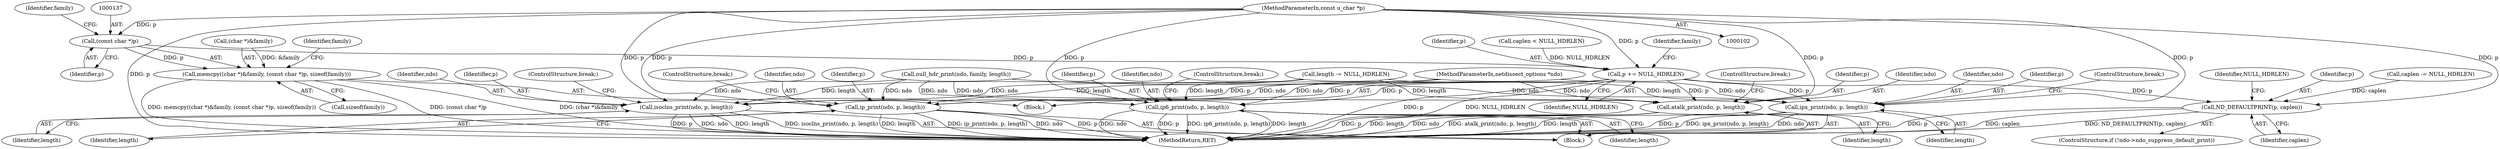 digraph "0_tcpdump_1dcd10aceabbc03bf571ea32b892c522cbe923de_12@pointer" {
"1000105" [label="(MethodParameterIn,const u_char *p)"];
"1000136" [label="(Call,(const char *)p)"];
"1000131" [label="(Call,memcpy((char *)&family, (const char *)p, sizeof(family)))"];
"1000165" [label="(Call,p += NULL_HDRLEN)"];
"1000172" [label="(Call,ip_print(ndo, p, length))"];
"1000180" [label="(Call,ip6_print(ndo, p, length))"];
"1000186" [label="(Call,isoclns_print(ndo, p, length))"];
"1000192" [label="(Call,atalk_print(ndo, p, length))"];
"1000198" [label="(Call,ipx_print(ndo, p, length))"];
"1000220" [label="(Call,ND_DEFAULTPRINT(p, caplen))"];
"1000193" [label="(Identifier,ndo)"];
"1000199" [label="(Identifier,ndo)"];
"1000183" [label="(Identifier,length)"];
"1000170" [label="(Block,)"];
"1000139" [label="(Call,sizeof(family))"];
"1000175" [label="(Identifier,length)"];
"1000200" [label="(Identifier,p)"];
"1000165" [label="(Call,p += NULL_HDRLEN)"];
"1000202" [label="(ControlStructure,break;)"];
"1000169" [label="(Identifier,family)"];
"1000106" [label="(Block,)"];
"1000172" [label="(Call,ip_print(ndo, p, length))"];
"1000159" [label="(Call,length -= NULL_HDRLEN)"];
"1000162" [label="(Call,caplen -= NULL_HDRLEN)"];
"1000105" [label="(MethodParameterIn,const u_char *p)"];
"1000132" [label="(Call,(char *)&family)"];
"1000167" [label="(Identifier,NULL_HDRLEN)"];
"1000201" [label="(Identifier,length)"];
"1000224" [label="(Identifier,NULL_HDRLEN)"];
"1000103" [label="(MethodParameterIn,netdissect_options *ndo)"];
"1000180" [label="(Call,ip6_print(ndo, p, length))"];
"1000155" [label="(Call,null_hdr_print(ndo, family, length))"];
"1000173" [label="(Identifier,ndo)"];
"1000144" [label="(Identifier,family)"];
"1000189" [label="(Identifier,length)"];
"1000220" [label="(Call,ND_DEFAULTPRINT(p, caplen))"];
"1000186" [label="(Call,isoclns_print(ndo, p, length))"];
"1000174" [label="(Identifier,p)"];
"1000176" [label="(ControlStructure,break;)"];
"1000215" [label="(ControlStructure,if (!ndo->ndo_suppress_default_print))"];
"1000181" [label="(Identifier,ndo)"];
"1000198" [label="(Call,ipx_print(ndo, p, length))"];
"1000166" [label="(Identifier,p)"];
"1000222" [label="(Identifier,caplen)"];
"1000136" [label="(Call,(const char *)p)"];
"1000187" [label="(Identifier,ndo)"];
"1000192" [label="(Call,atalk_print(ndo, p, length))"];
"1000184" [label="(ControlStructure,break;)"];
"1000188" [label="(Identifier,p)"];
"1000196" [label="(ControlStructure,break;)"];
"1000190" [label="(ControlStructure,break;)"];
"1000225" [label="(MethodReturn,RET)"];
"1000138" [label="(Identifier,p)"];
"1000131" [label="(Call,memcpy((char *)&family, (const char *)p, sizeof(family)))"];
"1000182" [label="(Identifier,p)"];
"1000121" [label="(Call,caplen < NULL_HDRLEN)"];
"1000195" [label="(Identifier,length)"];
"1000140" [label="(Identifier,family)"];
"1000221" [label="(Identifier,p)"];
"1000194" [label="(Identifier,p)"];
"1000105" -> "1000102"  [label="AST: "];
"1000105" -> "1000225"  [label="DDG: p"];
"1000105" -> "1000136"  [label="DDG: p"];
"1000105" -> "1000165"  [label="DDG: p"];
"1000105" -> "1000172"  [label="DDG: p"];
"1000105" -> "1000180"  [label="DDG: p"];
"1000105" -> "1000186"  [label="DDG: p"];
"1000105" -> "1000192"  [label="DDG: p"];
"1000105" -> "1000198"  [label="DDG: p"];
"1000105" -> "1000220"  [label="DDG: p"];
"1000136" -> "1000131"  [label="AST: "];
"1000136" -> "1000138"  [label="CFG: "];
"1000137" -> "1000136"  [label="AST: "];
"1000138" -> "1000136"  [label="AST: "];
"1000140" -> "1000136"  [label="CFG: "];
"1000136" -> "1000131"  [label="DDG: p"];
"1000136" -> "1000165"  [label="DDG: p"];
"1000131" -> "1000106"  [label="AST: "];
"1000131" -> "1000139"  [label="CFG: "];
"1000132" -> "1000131"  [label="AST: "];
"1000139" -> "1000131"  [label="AST: "];
"1000144" -> "1000131"  [label="CFG: "];
"1000131" -> "1000225"  [label="DDG: (char *)&family"];
"1000131" -> "1000225"  [label="DDG: (const char *)p"];
"1000131" -> "1000225"  [label="DDG: memcpy((char *)&family, (const char *)p, sizeof(family))"];
"1000132" -> "1000131"  [label="DDG: &family"];
"1000165" -> "1000106"  [label="AST: "];
"1000165" -> "1000167"  [label="CFG: "];
"1000166" -> "1000165"  [label="AST: "];
"1000167" -> "1000165"  [label="AST: "];
"1000169" -> "1000165"  [label="CFG: "];
"1000165" -> "1000225"  [label="DDG: p"];
"1000165" -> "1000225"  [label="DDG: NULL_HDRLEN"];
"1000121" -> "1000165"  [label="DDG: NULL_HDRLEN"];
"1000165" -> "1000172"  [label="DDG: p"];
"1000165" -> "1000180"  [label="DDG: p"];
"1000165" -> "1000186"  [label="DDG: p"];
"1000165" -> "1000192"  [label="DDG: p"];
"1000165" -> "1000198"  [label="DDG: p"];
"1000165" -> "1000220"  [label="DDG: p"];
"1000172" -> "1000170"  [label="AST: "];
"1000172" -> "1000175"  [label="CFG: "];
"1000173" -> "1000172"  [label="AST: "];
"1000174" -> "1000172"  [label="AST: "];
"1000175" -> "1000172"  [label="AST: "];
"1000176" -> "1000172"  [label="CFG: "];
"1000172" -> "1000225"  [label="DDG: ip_print(ndo, p, length)"];
"1000172" -> "1000225"  [label="DDG: ndo"];
"1000172" -> "1000225"  [label="DDG: p"];
"1000172" -> "1000225"  [label="DDG: length"];
"1000155" -> "1000172"  [label="DDG: ndo"];
"1000103" -> "1000172"  [label="DDG: ndo"];
"1000159" -> "1000172"  [label="DDG: length"];
"1000180" -> "1000170"  [label="AST: "];
"1000180" -> "1000183"  [label="CFG: "];
"1000181" -> "1000180"  [label="AST: "];
"1000182" -> "1000180"  [label="AST: "];
"1000183" -> "1000180"  [label="AST: "];
"1000184" -> "1000180"  [label="CFG: "];
"1000180" -> "1000225"  [label="DDG: ndo"];
"1000180" -> "1000225"  [label="DDG: p"];
"1000180" -> "1000225"  [label="DDG: ip6_print(ndo, p, length)"];
"1000180" -> "1000225"  [label="DDG: length"];
"1000155" -> "1000180"  [label="DDG: ndo"];
"1000103" -> "1000180"  [label="DDG: ndo"];
"1000159" -> "1000180"  [label="DDG: length"];
"1000186" -> "1000170"  [label="AST: "];
"1000186" -> "1000189"  [label="CFG: "];
"1000187" -> "1000186"  [label="AST: "];
"1000188" -> "1000186"  [label="AST: "];
"1000189" -> "1000186"  [label="AST: "];
"1000190" -> "1000186"  [label="CFG: "];
"1000186" -> "1000225"  [label="DDG: isoclns_print(ndo, p, length)"];
"1000186" -> "1000225"  [label="DDG: p"];
"1000186" -> "1000225"  [label="DDG: ndo"];
"1000186" -> "1000225"  [label="DDG: length"];
"1000155" -> "1000186"  [label="DDG: ndo"];
"1000103" -> "1000186"  [label="DDG: ndo"];
"1000159" -> "1000186"  [label="DDG: length"];
"1000192" -> "1000170"  [label="AST: "];
"1000192" -> "1000195"  [label="CFG: "];
"1000193" -> "1000192"  [label="AST: "];
"1000194" -> "1000192"  [label="AST: "];
"1000195" -> "1000192"  [label="AST: "];
"1000196" -> "1000192"  [label="CFG: "];
"1000192" -> "1000225"  [label="DDG: p"];
"1000192" -> "1000225"  [label="DDG: length"];
"1000192" -> "1000225"  [label="DDG: ndo"];
"1000192" -> "1000225"  [label="DDG: atalk_print(ndo, p, length)"];
"1000155" -> "1000192"  [label="DDG: ndo"];
"1000103" -> "1000192"  [label="DDG: ndo"];
"1000159" -> "1000192"  [label="DDG: length"];
"1000198" -> "1000170"  [label="AST: "];
"1000198" -> "1000201"  [label="CFG: "];
"1000199" -> "1000198"  [label="AST: "];
"1000200" -> "1000198"  [label="AST: "];
"1000201" -> "1000198"  [label="AST: "];
"1000202" -> "1000198"  [label="CFG: "];
"1000198" -> "1000225"  [label="DDG: ndo"];
"1000198" -> "1000225"  [label="DDG: length"];
"1000198" -> "1000225"  [label="DDG: p"];
"1000198" -> "1000225"  [label="DDG: ipx_print(ndo, p, length)"];
"1000155" -> "1000198"  [label="DDG: ndo"];
"1000103" -> "1000198"  [label="DDG: ndo"];
"1000159" -> "1000198"  [label="DDG: length"];
"1000220" -> "1000215"  [label="AST: "];
"1000220" -> "1000222"  [label="CFG: "];
"1000221" -> "1000220"  [label="AST: "];
"1000222" -> "1000220"  [label="AST: "];
"1000224" -> "1000220"  [label="CFG: "];
"1000220" -> "1000225"  [label="DDG: p"];
"1000220" -> "1000225"  [label="DDG: caplen"];
"1000220" -> "1000225"  [label="DDG: ND_DEFAULTPRINT(p, caplen)"];
"1000162" -> "1000220"  [label="DDG: caplen"];
}
